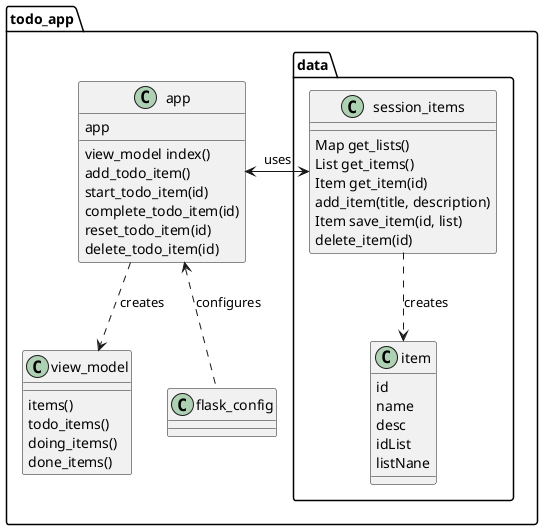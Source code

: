 @startuml code

class todo_app.app {
    app
    view_model index()
    add_todo_item()
    start_todo_item(id)
    complete_todo_item(id)
    reset_todo_item(id)
    delete_todo_item(id)
}

class todo_app.view_model {
    items()
    todo_items()
    doing_items()
    done_items()
}

class todo_app.flask_config {
    
}

todo_app.app ..> todo_app.view_model :creates
todo_app.app <.. todo_app.flask_config :configures

class todo_app.data.session_items {
    Map get_lists()
    List get_items()
    Item get_item(id)
    add_item(title, description)
    Item save_item(id, list)
    delete_item(id)
}

class todo_app.data.item {
    id
    name
    desc
    idList
    listNane
}

todo_app.app <---right---> todo_app.data.session_items:uses

todo_app.data.session_items ..> todo_app.data.item:creates

@enduml